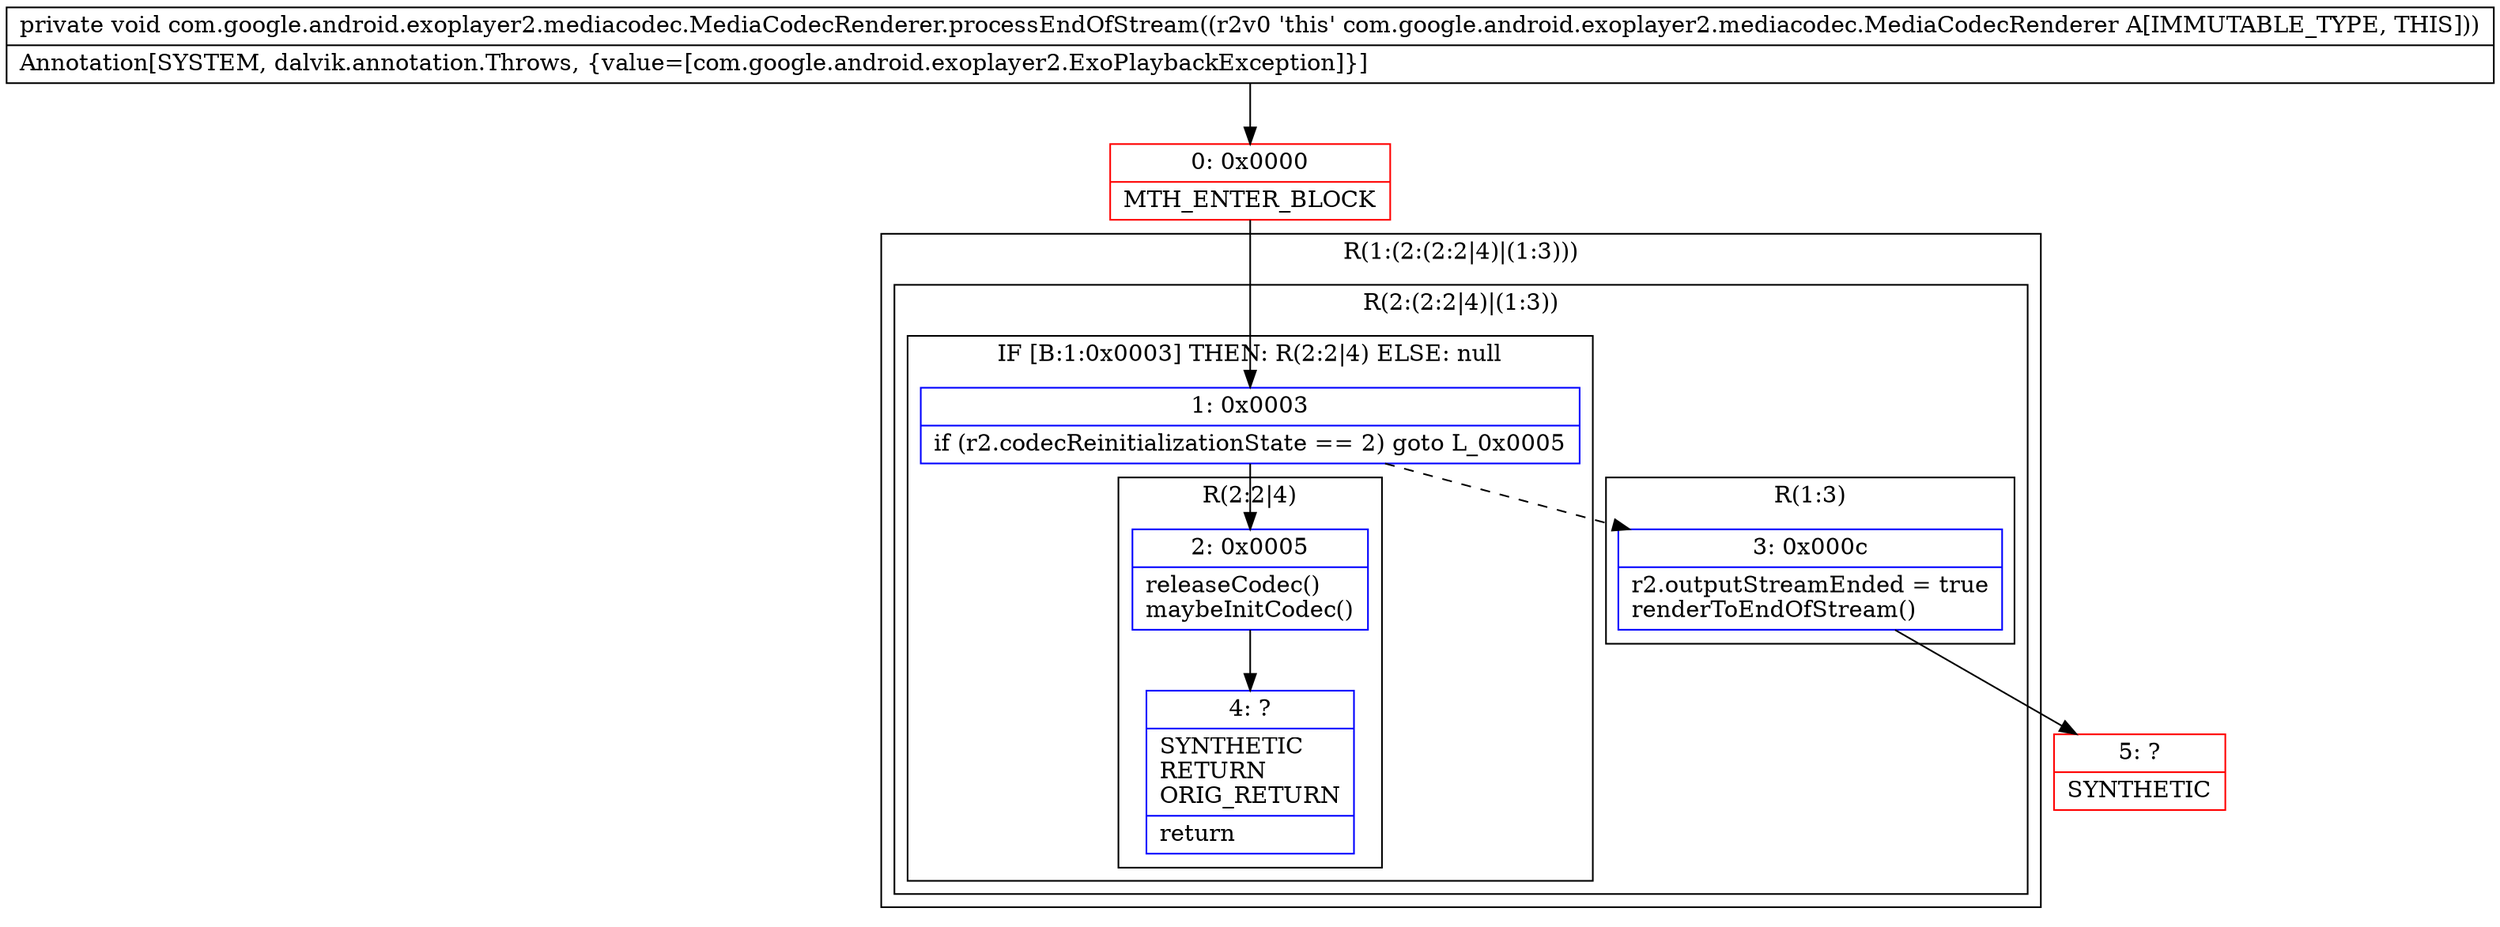 digraph "CFG forcom.google.android.exoplayer2.mediacodec.MediaCodecRenderer.processEndOfStream()V" {
subgraph cluster_Region_607216856 {
label = "R(1:(2:(2:2|4)|(1:3)))";
node [shape=record,color=blue];
subgraph cluster_Region_1469389339 {
label = "R(2:(2:2|4)|(1:3))";
node [shape=record,color=blue];
subgraph cluster_IfRegion_334394549 {
label = "IF [B:1:0x0003] THEN: R(2:2|4) ELSE: null";
node [shape=record,color=blue];
Node_1 [shape=record,label="{1\:\ 0x0003|if (r2.codecReinitializationState == 2) goto L_0x0005\l}"];
subgraph cluster_Region_1477837074 {
label = "R(2:2|4)";
node [shape=record,color=blue];
Node_2 [shape=record,label="{2\:\ 0x0005|releaseCodec()\lmaybeInitCodec()\l}"];
Node_4 [shape=record,label="{4\:\ ?|SYNTHETIC\lRETURN\lORIG_RETURN\l|return\l}"];
}
}
subgraph cluster_Region_2007939436 {
label = "R(1:3)";
node [shape=record,color=blue];
Node_3 [shape=record,label="{3\:\ 0x000c|r2.outputStreamEnded = true\lrenderToEndOfStream()\l}"];
}
}
}
Node_0 [shape=record,color=red,label="{0\:\ 0x0000|MTH_ENTER_BLOCK\l}"];
Node_5 [shape=record,color=red,label="{5\:\ ?|SYNTHETIC\l}"];
MethodNode[shape=record,label="{private void com.google.android.exoplayer2.mediacodec.MediaCodecRenderer.processEndOfStream((r2v0 'this' com.google.android.exoplayer2.mediacodec.MediaCodecRenderer A[IMMUTABLE_TYPE, THIS]))  | Annotation[SYSTEM, dalvik.annotation.Throws, \{value=[com.google.android.exoplayer2.ExoPlaybackException]\}]\l}"];
MethodNode -> Node_0;
Node_1 -> Node_2;
Node_1 -> Node_3[style=dashed];
Node_2 -> Node_4;
Node_3 -> Node_5;
Node_0 -> Node_1;
}


